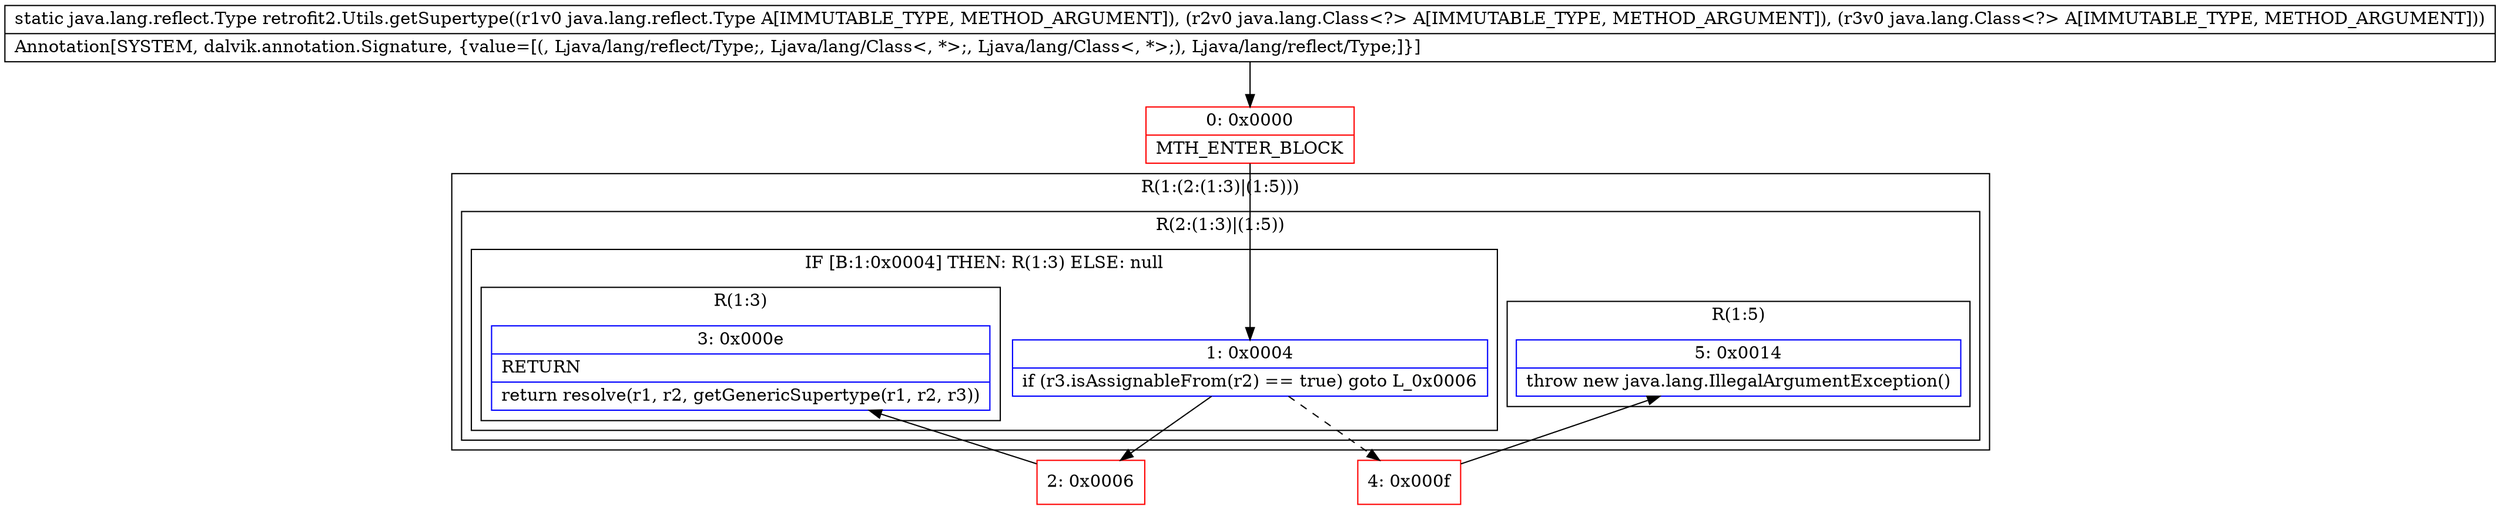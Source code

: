 digraph "CFG forretrofit2.Utils.getSupertype(Ljava\/lang\/reflect\/Type;Ljava\/lang\/Class;Ljava\/lang\/Class;)Ljava\/lang\/reflect\/Type;" {
subgraph cluster_Region_636478796 {
label = "R(1:(2:(1:3)|(1:5)))";
node [shape=record,color=blue];
subgraph cluster_Region_1426166631 {
label = "R(2:(1:3)|(1:5))";
node [shape=record,color=blue];
subgraph cluster_IfRegion_2125672864 {
label = "IF [B:1:0x0004] THEN: R(1:3) ELSE: null";
node [shape=record,color=blue];
Node_1 [shape=record,label="{1\:\ 0x0004|if (r3.isAssignableFrom(r2) == true) goto L_0x0006\l}"];
subgraph cluster_Region_1240361499 {
label = "R(1:3)";
node [shape=record,color=blue];
Node_3 [shape=record,label="{3\:\ 0x000e|RETURN\l|return resolve(r1, r2, getGenericSupertype(r1, r2, r3))\l}"];
}
}
subgraph cluster_Region_334574575 {
label = "R(1:5)";
node [shape=record,color=blue];
Node_5 [shape=record,label="{5\:\ 0x0014|throw new java.lang.IllegalArgumentException()\l}"];
}
}
}
Node_0 [shape=record,color=red,label="{0\:\ 0x0000|MTH_ENTER_BLOCK\l}"];
Node_2 [shape=record,color=red,label="{2\:\ 0x0006}"];
Node_4 [shape=record,color=red,label="{4\:\ 0x000f}"];
MethodNode[shape=record,label="{static java.lang.reflect.Type retrofit2.Utils.getSupertype((r1v0 java.lang.reflect.Type A[IMMUTABLE_TYPE, METHOD_ARGUMENT]), (r2v0 java.lang.Class\<?\> A[IMMUTABLE_TYPE, METHOD_ARGUMENT]), (r3v0 java.lang.Class\<?\> A[IMMUTABLE_TYPE, METHOD_ARGUMENT]))  | Annotation[SYSTEM, dalvik.annotation.Signature, \{value=[(, Ljava\/lang\/reflect\/Type;, Ljava\/lang\/Class\<, *\>;, Ljava\/lang\/Class\<, *\>;), Ljava\/lang\/reflect\/Type;]\}]\l}"];
MethodNode -> Node_0;
Node_1 -> Node_2;
Node_1 -> Node_4[style=dashed];
Node_0 -> Node_1;
Node_2 -> Node_3;
Node_4 -> Node_5;
}

